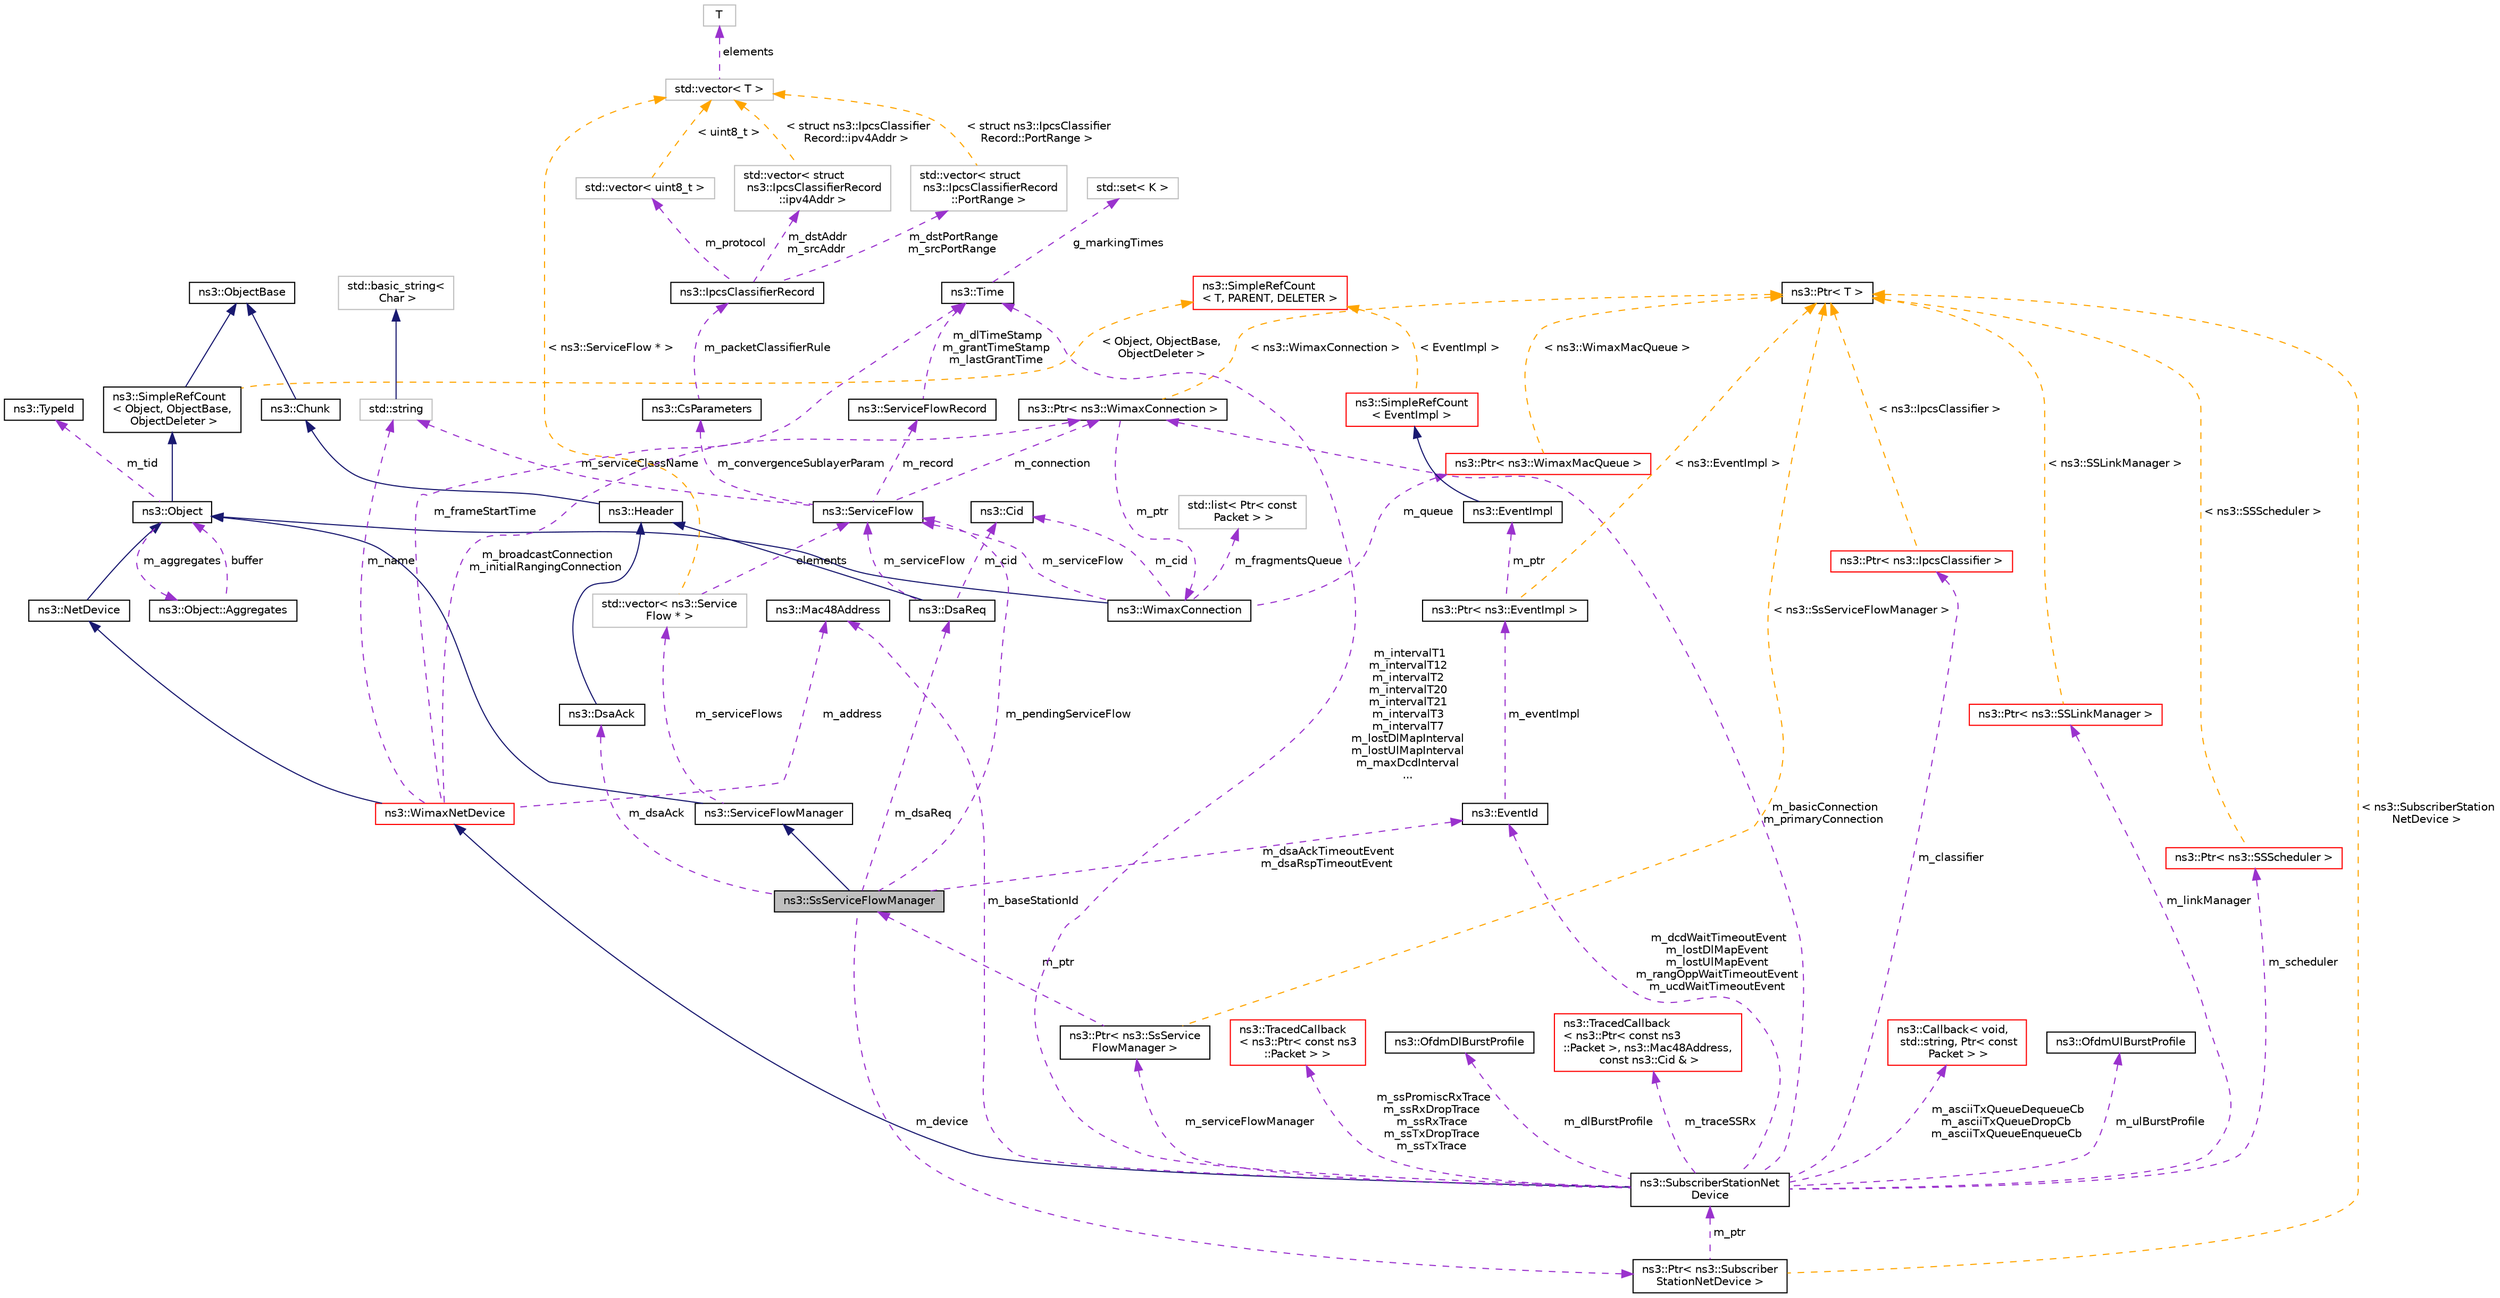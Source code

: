 digraph "ns3::SsServiceFlowManager"
{
 // LATEX_PDF_SIZE
  edge [fontname="Helvetica",fontsize="10",labelfontname="Helvetica",labelfontsize="10"];
  node [fontname="Helvetica",fontsize="10",shape=record];
  Node1 [label="ns3::SsServiceFlowManager",height=0.2,width=0.4,color="black", fillcolor="grey75", style="filled", fontcolor="black",tooltip="SsServiceFlowManager class."];
  Node2 -> Node1 [dir="back",color="midnightblue",fontsize="10",style="solid",fontname="Helvetica"];
  Node2 [label="ns3::ServiceFlowManager",height=0.2,width=0.4,color="black", fillcolor="white", style="filled",URL="$classns3_1_1_service_flow_manager.html",tooltip="The same service flow manager class serves both for BS and SS though some functions are exclusive to ..."];
  Node3 -> Node2 [dir="back",color="midnightblue",fontsize="10",style="solid",fontname="Helvetica"];
  Node3 [label="ns3::Object",height=0.2,width=0.4,color="black", fillcolor="white", style="filled",URL="$classns3_1_1_object.html",tooltip="A base class which provides memory management and object aggregation."];
  Node4 -> Node3 [dir="back",color="midnightblue",fontsize="10",style="solid",fontname="Helvetica"];
  Node4 [label="ns3::SimpleRefCount\l\< Object, ObjectBase,\l ObjectDeleter \>",height=0.2,width=0.4,color="black", fillcolor="white", style="filled",URL="$classns3_1_1_simple_ref_count.html",tooltip=" "];
  Node5 -> Node4 [dir="back",color="midnightblue",fontsize="10",style="solid",fontname="Helvetica"];
  Node5 [label="ns3::ObjectBase",height=0.2,width=0.4,color="black", fillcolor="white", style="filled",URL="$classns3_1_1_object_base.html",tooltip="Anchor the ns-3 type and attribute system."];
  Node6 -> Node4 [dir="back",color="orange",fontsize="10",style="dashed",label=" \< Object, ObjectBase,\l ObjectDeleter \>" ,fontname="Helvetica"];
  Node6 [label="ns3::SimpleRefCount\l\< T, PARENT, DELETER \>",height=0.2,width=0.4,color="red", fillcolor="white", style="filled",URL="$classns3_1_1_simple_ref_count.html",tooltip="A template-based reference counting class."];
  Node8 -> Node3 [dir="back",color="darkorchid3",fontsize="10",style="dashed",label=" m_tid" ,fontname="Helvetica"];
  Node8 [label="ns3::TypeId",height=0.2,width=0.4,color="black", fillcolor="white", style="filled",URL="$classns3_1_1_type_id.html",tooltip="a unique identifier for an interface."];
  Node9 -> Node3 [dir="back",color="darkorchid3",fontsize="10",style="dashed",label=" m_aggregates" ,fontname="Helvetica"];
  Node9 [label="ns3::Object::Aggregates",height=0.2,width=0.4,color="black", fillcolor="white", style="filled",URL="$structns3_1_1_object_1_1_aggregates.html",tooltip="The list of Objects aggregated to this one."];
  Node3 -> Node9 [dir="back",color="darkorchid3",fontsize="10",style="dashed",label=" buffer" ,fontname="Helvetica"];
  Node10 -> Node2 [dir="back",color="darkorchid3",fontsize="10",style="dashed",label=" m_serviceFlows" ,fontname="Helvetica"];
  Node10 [label="std::vector\< ns3::Service\lFlow * \>",height=0.2,width=0.4,color="grey75", fillcolor="white", style="filled",tooltip=" "];
  Node11 -> Node10 [dir="back",color="darkorchid3",fontsize="10",style="dashed",label=" elements" ,fontname="Helvetica"];
  Node11 [label="ns3::ServiceFlow",height=0.2,width=0.4,color="black", fillcolor="white", style="filled",URL="$classns3_1_1_service_flow.html",tooltip="This class implements service flows as described by the IEEE-802.16 standard."];
  Node12 -> Node11 [dir="back",color="darkorchid3",fontsize="10",style="dashed",label=" m_connection" ,fontname="Helvetica"];
  Node12 [label="ns3::Ptr\< ns3::WimaxConnection \>",height=0.2,width=0.4,color="black", fillcolor="white", style="filled",URL="$classns3_1_1_ptr.html",tooltip=" "];
  Node13 -> Node12 [dir="back",color="darkorchid3",fontsize="10",style="dashed",label=" m_ptr" ,fontname="Helvetica"];
  Node13 [label="ns3::WimaxConnection",height=0.2,width=0.4,color="black", fillcolor="white", style="filled",URL="$classns3_1_1_wimax_connection.html",tooltip="Class to represent WiMAX connections."];
  Node3 -> Node13 [dir="back",color="midnightblue",fontsize="10",style="solid",fontname="Helvetica"];
  Node11 -> Node13 [dir="back",color="darkorchid3",fontsize="10",style="dashed",label=" m_serviceFlow" ,fontname="Helvetica"];
  Node14 -> Node13 [dir="back",color="darkorchid3",fontsize="10",style="dashed",label=" m_cid" ,fontname="Helvetica"];
  Node14 [label="ns3::Cid",height=0.2,width=0.4,color="black", fillcolor="white", style="filled",URL="$classns3_1_1_cid.html",tooltip="Cid class."];
  Node15 -> Node13 [dir="back",color="darkorchid3",fontsize="10",style="dashed",label=" m_fragmentsQueue" ,fontname="Helvetica"];
  Node15 [label="std::list\< Ptr\< const\l Packet \> \>",height=0.2,width=0.4,color="grey75", fillcolor="white", style="filled",tooltip=" "];
  Node18 -> Node13 [dir="back",color="darkorchid3",fontsize="10",style="dashed",label=" m_queue" ,fontname="Helvetica"];
  Node18 [label="ns3::Ptr\< ns3::WimaxMacQueue \>",height=0.2,width=0.4,color="red", fillcolor="white", style="filled",URL="$classns3_1_1_ptr.html",tooltip=" "];
  Node28 -> Node18 [dir="back",color="orange",fontsize="10",style="dashed",label=" \< ns3::WimaxMacQueue \>" ,fontname="Helvetica"];
  Node28 [label="ns3::Ptr\< T \>",height=0.2,width=0.4,color="black", fillcolor="white", style="filled",URL="$classns3_1_1_ptr.html",tooltip="Smart pointer class similar to boost::intrusive_ptr."];
  Node28 -> Node12 [dir="back",color="orange",fontsize="10",style="dashed",label=" \< ns3::WimaxConnection \>" ,fontname="Helvetica"];
  Node58 -> Node11 [dir="back",color="darkorchid3",fontsize="10",style="dashed",label=" m_record" ,fontname="Helvetica"];
  Node58 [label="ns3::ServiceFlowRecord",height=0.2,width=0.4,color="black", fillcolor="white", style="filled",URL="$classns3_1_1_service_flow_record.html",tooltip="this class implements a structure to manage some parameters and statistics related to a service flow"];
  Node35 -> Node58 [dir="back",color="darkorchid3",fontsize="10",style="dashed",label=" m_dlTimeStamp\nm_grantTimeStamp\nm_lastGrantTime" ,fontname="Helvetica"];
  Node35 [label="ns3::Time",height=0.2,width=0.4,color="black", fillcolor="white", style="filled",URL="$classns3_1_1_time.html",tooltip="Simulation virtual time values and global simulation resolution."];
  Node36 -> Node35 [dir="back",color="darkorchid3",fontsize="10",style="dashed",label=" g_markingTimes" ,fontname="Helvetica"];
  Node36 [label="std::set\< K \>",height=0.2,width=0.4,color="grey75", fillcolor="white", style="filled",tooltip=" "];
  Node59 -> Node11 [dir="back",color="darkorchid3",fontsize="10",style="dashed",label=" m_serviceClassName" ,fontname="Helvetica"];
  Node59 [label="std::string",height=0.2,width=0.4,color="grey75", fillcolor="white", style="filled",tooltip=" "];
  Node60 -> Node59 [dir="back",color="midnightblue",fontsize="10",style="solid",fontname="Helvetica"];
  Node60 [label="std::basic_string\<\l Char \>",height=0.2,width=0.4,color="grey75", fillcolor="white", style="filled",tooltip=" "];
  Node61 -> Node11 [dir="back",color="darkorchid3",fontsize="10",style="dashed",label=" m_convergenceSublayerParam" ,fontname="Helvetica"];
  Node61 [label="ns3::CsParameters",height=0.2,width=0.4,color="black", fillcolor="white", style="filled",URL="$classns3_1_1_cs_parameters.html",tooltip="CsParameters class."];
  Node62 -> Node61 [dir="back",color="darkorchid3",fontsize="10",style="dashed",label=" m_packetClassifierRule" ,fontname="Helvetica"];
  Node62 [label="ns3::IpcsClassifierRecord",height=0.2,width=0.4,color="black", fillcolor="white", style="filled",URL="$classns3_1_1_ipcs_classifier_record.html",tooltip="IpcsClassifierRecord class."];
  Node63 -> Node62 [dir="back",color="darkorchid3",fontsize="10",style="dashed",label=" m_dstPortRange\nm_srcPortRange" ,fontname="Helvetica"];
  Node63 [label="std::vector\< struct\l ns3::IpcsClassifierRecord\l::PortRange \>",height=0.2,width=0.4,color="grey75", fillcolor="white", style="filled",tooltip=" "];
  Node45 -> Node63 [dir="back",color="orange",fontsize="10",style="dashed",label=" \< struct ns3::IpcsClassifier\lRecord::PortRange \>" ,fontname="Helvetica"];
  Node45 [label="std::vector\< T \>",height=0.2,width=0.4,color="grey75", fillcolor="white", style="filled",tooltip=" "];
  Node17 -> Node45 [dir="back",color="darkorchid3",fontsize="10",style="dashed",label=" elements" ,fontname="Helvetica"];
  Node17 [label="T",height=0.2,width=0.4,color="grey75", fillcolor="white", style="filled",tooltip=" "];
  Node65 -> Node62 [dir="back",color="darkorchid3",fontsize="10",style="dashed",label=" m_protocol" ,fontname="Helvetica"];
  Node65 [label="std::vector\< uint8_t \>",height=0.2,width=0.4,color="grey75", fillcolor="white", style="filled",tooltip=" "];
  Node45 -> Node65 [dir="back",color="orange",fontsize="10",style="dashed",label=" \< uint8_t \>" ,fontname="Helvetica"];
  Node66 -> Node62 [dir="back",color="darkorchid3",fontsize="10",style="dashed",label=" m_dstAddr\nm_srcAddr" ,fontname="Helvetica"];
  Node66 [label="std::vector\< struct\l ns3::IpcsClassifierRecord\l::ipv4Addr \>",height=0.2,width=0.4,color="grey75", fillcolor="white", style="filled",tooltip=" "];
  Node45 -> Node66 [dir="back",color="orange",fontsize="10",style="dashed",label=" \< struct ns3::IpcsClassifier\lRecord::ipv4Addr \>" ,fontname="Helvetica"];
  Node45 -> Node10 [dir="back",color="orange",fontsize="10",style="dashed",label=" \< ns3::ServiceFlow * \>" ,fontname="Helvetica"];
  Node70 -> Node1 [dir="back",color="darkorchid3",fontsize="10",style="dashed",label=" m_dsaAck" ,fontname="Helvetica"];
  Node70 [label="ns3::DsaAck",height=0.2,width=0.4,color="black", fillcolor="white", style="filled",URL="$classns3_1_1_dsa_ack.html",tooltip="This class implements the DSA-ACK message described by \"IEEE Standard for Local and metropolitan area..."];
  Node33 -> Node70 [dir="back",color="midnightblue",fontsize="10",style="solid",fontname="Helvetica"];
  Node33 [label="ns3::Header",height=0.2,width=0.4,color="black", fillcolor="white", style="filled",URL="$classns3_1_1_header.html",tooltip="Protocol header serialization and deserialization."];
  Node34 -> Node33 [dir="back",color="midnightblue",fontsize="10",style="solid",fontname="Helvetica"];
  Node34 [label="ns3::Chunk",height=0.2,width=0.4,color="black", fillcolor="white", style="filled",URL="$classns3_1_1_chunk.html",tooltip="abstract base class for ns3::Header and ns3::Trailer"];
  Node5 -> Node34 [dir="back",color="midnightblue",fontsize="10",style="solid",fontname="Helvetica"];
  Node71 -> Node1 [dir="back",color="darkorchid3",fontsize="10",style="dashed",label=" m_dsaAckTimeoutEvent\nm_dsaRspTimeoutEvent" ,fontname="Helvetica"];
  Node71 [label="ns3::EventId",height=0.2,width=0.4,color="black", fillcolor="white", style="filled",URL="$classns3_1_1_event_id.html",tooltip="An identifier for simulation events."];
  Node72 -> Node71 [dir="back",color="darkorchid3",fontsize="10",style="dashed",label=" m_eventImpl" ,fontname="Helvetica"];
  Node72 [label="ns3::Ptr\< ns3::EventImpl \>",height=0.2,width=0.4,color="black", fillcolor="white", style="filled",URL="$classns3_1_1_ptr.html",tooltip=" "];
  Node73 -> Node72 [dir="back",color="darkorchid3",fontsize="10",style="dashed",label=" m_ptr" ,fontname="Helvetica"];
  Node73 [label="ns3::EventImpl",height=0.2,width=0.4,color="black", fillcolor="white", style="filled",URL="$classns3_1_1_event_impl.html",tooltip="A simulation event."];
  Node74 -> Node73 [dir="back",color="midnightblue",fontsize="10",style="solid",fontname="Helvetica"];
  Node74 [label="ns3::SimpleRefCount\l\< EventImpl \>",height=0.2,width=0.4,color="red", fillcolor="white", style="filled",URL="$classns3_1_1_simple_ref_count.html",tooltip=" "];
  Node6 -> Node74 [dir="back",color="orange",fontsize="10",style="dashed",label=" \< EventImpl \>" ,fontname="Helvetica"];
  Node28 -> Node72 [dir="back",color="orange",fontsize="10",style="dashed",label=" \< ns3::EventImpl \>" ,fontname="Helvetica"];
  Node11 -> Node1 [dir="back",color="darkorchid3",fontsize="10",style="dashed",label=" m_pendingServiceFlow" ,fontname="Helvetica"];
  Node75 -> Node1 [dir="back",color="darkorchid3",fontsize="10",style="dashed",label=" m_dsaReq" ,fontname="Helvetica"];
  Node75 [label="ns3::DsaReq",height=0.2,width=0.4,color="black", fillcolor="white", style="filled",URL="$classns3_1_1_dsa_req.html",tooltip="This class implements the DSA-REQ message described by \"IEEE Standard for Local and metropolitan area..."];
  Node33 -> Node75 [dir="back",color="midnightblue",fontsize="10",style="solid",fontname="Helvetica"];
  Node11 -> Node75 [dir="back",color="darkorchid3",fontsize="10",style="dashed",label=" m_serviceFlow" ,fontname="Helvetica"];
  Node14 -> Node75 [dir="back",color="darkorchid3",fontsize="10",style="dashed",label=" m_cid" ,fontname="Helvetica"];
  Node76 -> Node1 [dir="back",color="darkorchid3",fontsize="10",style="dashed",label=" m_device" ,fontname="Helvetica"];
  Node76 [label="ns3::Ptr\< ns3::Subscriber\lStationNetDevice \>",height=0.2,width=0.4,color="black", fillcolor="white", style="filled",URL="$classns3_1_1_ptr.html",tooltip=" "];
  Node77 -> Node76 [dir="back",color="darkorchid3",fontsize="10",style="dashed",label=" m_ptr" ,fontname="Helvetica"];
  Node77 [label="ns3::SubscriberStationNet\lDevice",height=0.2,width=0.4,color="black", fillcolor="white", style="filled",URL="$classns3_1_1_subscriber_station_net_device.html",tooltip="SubscriberStationNetDevice subclass of WimaxNetDevice."];
  Node78 -> Node77 [dir="back",color="midnightblue",fontsize="10",style="solid",fontname="Helvetica"];
  Node78 [label="ns3::WimaxNetDevice",height=0.2,width=0.4,color="red", fillcolor="white", style="filled",URL="$classns3_1_1_wimax_net_device.html",tooltip="Hold together all WiMAX-related objects in a NetDevice."];
  Node79 -> Node78 [dir="back",color="midnightblue",fontsize="10",style="solid",fontname="Helvetica"];
  Node79 [label="ns3::NetDevice",height=0.2,width=0.4,color="black", fillcolor="white", style="filled",URL="$classns3_1_1_net_device.html",tooltip="Network layer to device interface."];
  Node3 -> Node79 [dir="back",color="midnightblue",fontsize="10",style="solid",fontname="Helvetica"];
  Node80 -> Node78 [dir="back",color="darkorchid3",fontsize="10",style="dashed",label=" m_address" ,fontname="Helvetica"];
  Node80 [label="ns3::Mac48Address",height=0.2,width=0.4,color="black", fillcolor="white", style="filled",URL="$classns3_1_1_mac48_address.html",tooltip="an EUI-48 address"];
  Node12 -> Node78 [dir="back",color="darkorchid3",fontsize="10",style="dashed",label=" m_broadcastConnection\nm_initialRangingConnection" ,fontname="Helvetica"];
  Node35 -> Node78 [dir="back",color="darkorchid3",fontsize="10",style="dashed",label=" m_frameStartTime" ,fontname="Helvetica"];
  Node59 -> Node78 [dir="back",color="darkorchid3",fontsize="10",style="dashed",label=" m_name" ,fontname="Helvetica"];
  Node20 -> Node77 [dir="back",color="darkorchid3",fontsize="10",style="dashed",label=" m_ssPromiscRxTrace\nm_ssRxDropTrace\nm_ssRxTrace\nm_ssTxDropTrace\nm_ssTxTrace" ,fontname="Helvetica"];
  Node20 [label="ns3::TracedCallback\l\< ns3::Ptr\< const ns3\l::Packet \> \>",height=0.2,width=0.4,color="red", fillcolor="white", style="filled",URL="$classns3_1_1_traced_callback.html",tooltip=" "];
  Node80 -> Node77 [dir="back",color="darkorchid3",fontsize="10",style="dashed",label=" m_baseStationId" ,fontname="Helvetica"];
  Node95 -> Node77 [dir="back",color="darkorchid3",fontsize="10",style="dashed",label=" m_dlBurstProfile" ,fontname="Helvetica"];
  Node95 [label="ns3::OfdmDlBurstProfile",height=0.2,width=0.4,color="black", fillcolor="white", style="filled",URL="$classns3_1_1_ofdm_dl_burst_profile.html",tooltip="This class implements the OFDM Downlink burst profile descriptor as described by \"IEEE Standard for L..."];
  Node12 -> Node77 [dir="back",color="darkorchid3",fontsize="10",style="dashed",label=" m_basicConnection\nm_primaryConnection" ,fontname="Helvetica"];
  Node131 -> Node77 [dir="back",color="darkorchid3",fontsize="10",style="dashed",label=" m_traceSSRx" ,fontname="Helvetica"];
  Node131 [label="ns3::TracedCallback\l\< ns3::Ptr\< const ns3\l::Packet \>, ns3::Mac48Address,\l const ns3::Cid & \>",height=0.2,width=0.4,color="red", fillcolor="white", style="filled",URL="$classns3_1_1_traced_callback.html",tooltip=" "];
  Node132 -> Node77 [dir="back",color="darkorchid3",fontsize="10",style="dashed",label=" m_classifier" ,fontname="Helvetica"];
  Node132 [label="ns3::Ptr\< ns3::IpcsClassifier \>",height=0.2,width=0.4,color="red", fillcolor="white", style="filled",URL="$classns3_1_1_ptr.html",tooltip=" "];
  Node28 -> Node132 [dir="back",color="orange",fontsize="10",style="dashed",label=" \< ns3::IpcsClassifier \>" ,fontname="Helvetica"];
  Node71 -> Node77 [dir="back",color="darkorchid3",fontsize="10",style="dashed",label=" m_dcdWaitTimeoutEvent\nm_lostDlMapEvent\nm_lostUlMapEvent\nm_rangOppWaitTimeoutEvent\nm_ucdWaitTimeoutEvent" ,fontname="Helvetica"];
  Node134 -> Node77 [dir="back",color="darkorchid3",fontsize="10",style="dashed",label=" m_linkManager" ,fontname="Helvetica"];
  Node134 [label="ns3::Ptr\< ns3::SSLinkManager \>",height=0.2,width=0.4,color="red", fillcolor="white", style="filled",URL="$classns3_1_1_ptr.html",tooltip=" "];
  Node28 -> Node134 [dir="back",color="orange",fontsize="10",style="dashed",label=" \< ns3::SSLinkManager \>" ,fontname="Helvetica"];
  Node137 -> Node77 [dir="back",color="darkorchid3",fontsize="10",style="dashed",label=" m_serviceFlowManager" ,fontname="Helvetica"];
  Node137 [label="ns3::Ptr\< ns3::SsService\lFlowManager \>",height=0.2,width=0.4,color="black", fillcolor="white", style="filled",URL="$classns3_1_1_ptr.html",tooltip=" "];
  Node1 -> Node137 [dir="back",color="darkorchid3",fontsize="10",style="dashed",label=" m_ptr" ,fontname="Helvetica"];
  Node28 -> Node137 [dir="back",color="orange",fontsize="10",style="dashed",label=" \< ns3::SsServiceFlowManager \>" ,fontname="Helvetica"];
  Node35 -> Node77 [dir="back",color="darkorchid3",fontsize="10",style="dashed",label=" m_intervalT1\nm_intervalT12\nm_intervalT2\nm_intervalT20\nm_intervalT21\nm_intervalT3\nm_intervalT7\nm_lostDlMapInterval\nm_lostUlMapInterval\nm_maxDcdInterval\n..." ,fontname="Helvetica"];
  Node138 -> Node77 [dir="back",color="darkorchid3",fontsize="10",style="dashed",label=" m_asciiTxQueueDequeueCb\nm_asciiTxQueueDropCb\nm_asciiTxQueueEnqueueCb" ,fontname="Helvetica"];
  Node138 [label="ns3::Callback\< void,\l std::string, Ptr\< const\l Packet \> \>",height=0.2,width=0.4,color="red", fillcolor="white", style="filled",URL="$classns3_1_1_callback.html",tooltip=" "];
  Node88 -> Node77 [dir="back",color="darkorchid3",fontsize="10",style="dashed",label=" m_ulBurstProfile" ,fontname="Helvetica"];
  Node88 [label="ns3::OfdmUlBurstProfile",height=0.2,width=0.4,color="black", fillcolor="white", style="filled",URL="$classns3_1_1_ofdm_ul_burst_profile.html",tooltip="This class implements the UL burst profile as described by \"IEEE Standard for Local and metropolitan ..."];
  Node139 -> Node77 [dir="back",color="darkorchid3",fontsize="10",style="dashed",label=" m_scheduler" ,fontname="Helvetica"];
  Node139 [label="ns3::Ptr\< ns3::SSScheduler \>",height=0.2,width=0.4,color="red", fillcolor="white", style="filled",URL="$classns3_1_1_ptr.html",tooltip=" "];
  Node28 -> Node139 [dir="back",color="orange",fontsize="10",style="dashed",label=" \< ns3::SSScheduler \>" ,fontname="Helvetica"];
  Node28 -> Node76 [dir="back",color="orange",fontsize="10",style="dashed",label=" \< ns3::SubscriberStation\lNetDevice \>" ,fontname="Helvetica"];
}
